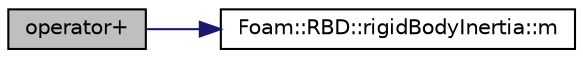 digraph "operator+"
{
  bgcolor="transparent";
  edge [fontname="Helvetica",fontsize="10",labelfontname="Helvetica",labelfontsize="10"];
  node [fontname="Helvetica",fontsize="10",shape=record];
  rankdir="LR";
  Node1 [label="operator+",height=0.2,width=0.4,color="black", fillcolor="grey75", style="filled" fontcolor="black"];
  Node1 -> Node2 [color="midnightblue",fontsize="10",style="solid",fontname="Helvetica"];
  Node2 [label="Foam::RBD::rigidBodyInertia::m",height=0.2,width=0.4,color="black",URL="$classFoam_1_1RBD_1_1rigidBodyInertia.html#aca818ee2e90e4b36271000448c3469ad",tooltip="Return the mass of the rigid-body. "];
}
